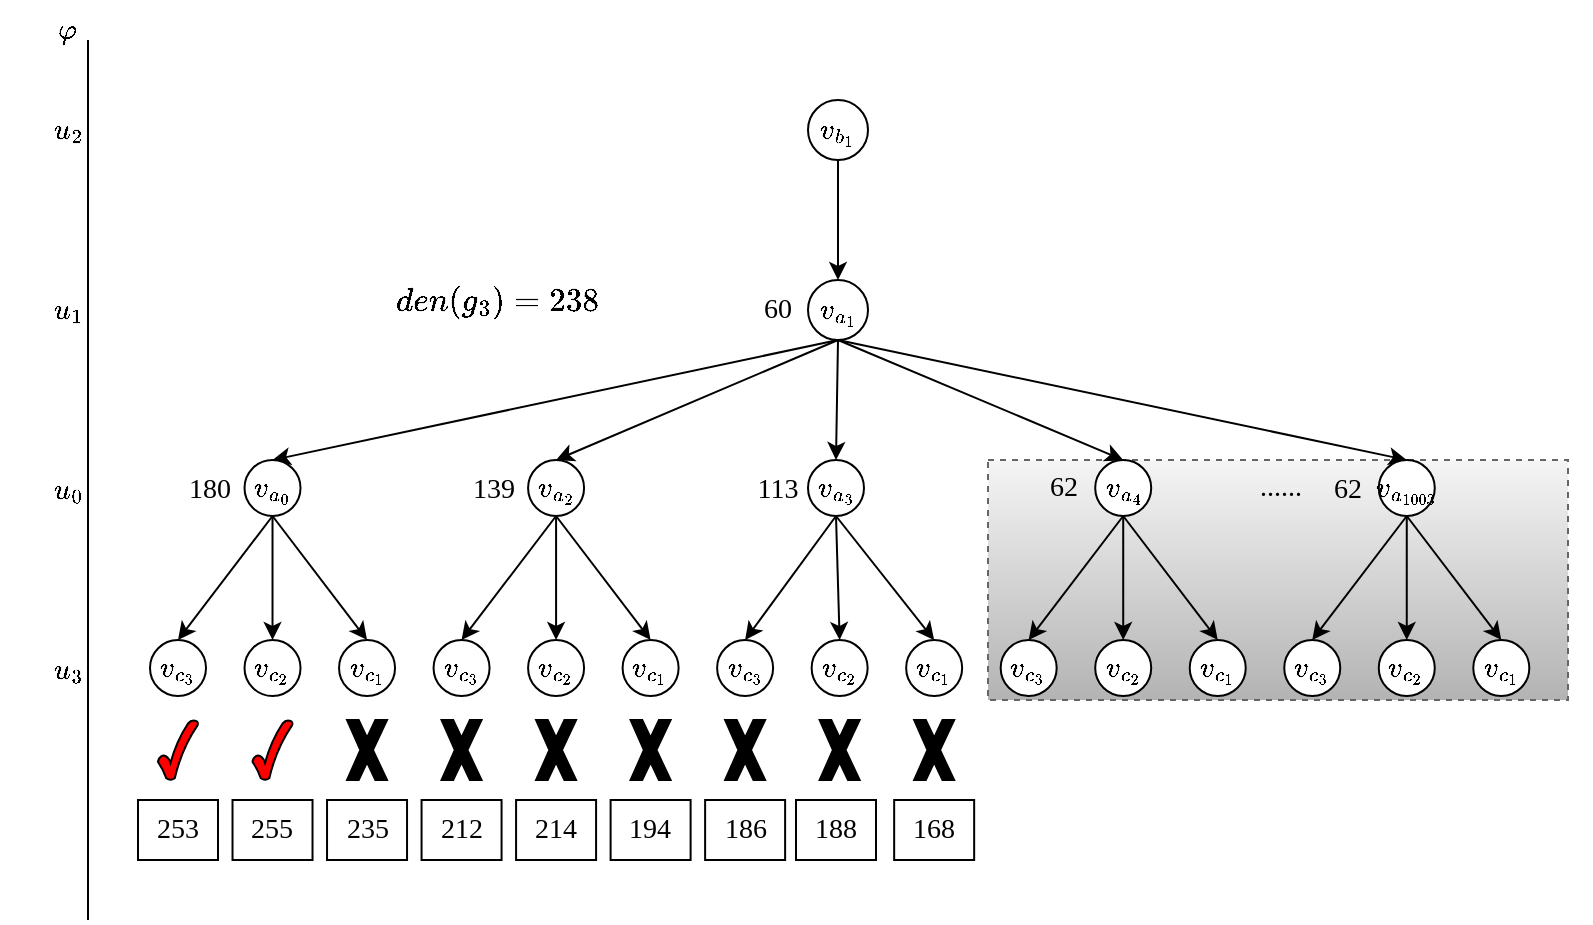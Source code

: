 <mxfile version="22.0.8" type="github">
  <diagram name="第 1 页" id="oirfP8GlLZbANJKovkfx">
    <mxGraphModel dx="1026" dy="661" grid="1" gridSize="10" guides="1" tooltips="1" connect="1" arrows="1" fold="1" page="1" pageScale="1" pageWidth="1169" pageHeight="1654" math="1" shadow="0">
      <root>
        <mxCell id="0" />
        <mxCell id="1" parent="0" />
        <mxCell id="uFLqNF3YbA82gDsRBkXz-91" value="" style="rounded=0;whiteSpace=wrap;html=1;dashed=1;fillColor=#f5f5f5;strokeColor=#666666;gradientColor=#b3b3b3;" parent="1" vertex="1">
          <mxGeometry x="500" y="290" width="290" height="120" as="geometry" />
        </mxCell>
        <mxCell id="uFLqNF3YbA82gDsRBkXz-1" value="" style="endArrow=none;html=1;rounded=0;fontSize=14;fontFamily=Times New Roman;" parent="1" edge="1">
          <mxGeometry width="50" height="50" relative="1" as="geometry">
            <mxPoint x="50" y="520" as="sourcePoint" />
            <mxPoint x="50" y="80" as="targetPoint" />
          </mxGeometry>
        </mxCell>
        <mxCell id="uFLqNF3YbA82gDsRBkXz-2" value="$$\varphi$$" style="text;html=1;strokeColor=none;fillColor=none;align=center;verticalAlign=middle;whiteSpace=wrap;rounded=0;fontFamily=Times New Roman;fontSize=14;" parent="1" vertex="1">
          <mxGeometry x="10" y="60" width="60" height="30" as="geometry" />
        </mxCell>
        <mxCell id="uFLqNF3YbA82gDsRBkXz-3" value="$$u_2$$" style="text;html=1;strokeColor=none;fillColor=none;align=center;verticalAlign=middle;whiteSpace=wrap;rounded=0;fontFamily=Times New Roman;fontSize=14;" parent="1" vertex="1">
          <mxGeometry x="10" y="110" width="60" height="30" as="geometry" />
        </mxCell>
        <mxCell id="uFLqNF3YbA82gDsRBkXz-4" value="$$u_1$$" style="text;html=1;strokeColor=none;fillColor=none;align=center;verticalAlign=middle;whiteSpace=wrap;rounded=0;fontFamily=Times New Roman;fontSize=14;" parent="1" vertex="1">
          <mxGeometry x="10" y="200" width="60" height="30" as="geometry" />
        </mxCell>
        <mxCell id="uFLqNF3YbA82gDsRBkXz-5" value="$$u_0$$" style="text;html=1;strokeColor=none;fillColor=none;align=center;verticalAlign=middle;whiteSpace=wrap;rounded=0;fontFamily=Times New Roman;fontSize=14;" parent="1" vertex="1">
          <mxGeometry x="10" y="290" width="60" height="30" as="geometry" />
        </mxCell>
        <mxCell id="uFLqNF3YbA82gDsRBkXz-6" style="edgeStyle=none;shape=connector;rounded=0;orthogonalLoop=1;jettySize=auto;html=1;exitX=0.5;exitY=0;exitDx=0;exitDy=0;labelBackgroundColor=default;strokeColor=default;align=center;verticalAlign=middle;fontFamily=Times New Roman;fontSize=14;fontColor=default;endArrow=classic;" parent="1" edge="1">
          <mxGeometry relative="1" as="geometry">
            <mxPoint x="341.5" y="120" as="sourcePoint" />
            <mxPoint x="341.5" y="120" as="targetPoint" />
          </mxGeometry>
        </mxCell>
        <mxCell id="uFLqNF3YbA82gDsRBkXz-7" style="edgeStyle=none;shape=connector;rounded=0;orthogonalLoop=1;jettySize=auto;html=1;exitX=0.5;exitY=1;exitDx=0;exitDy=0;entryX=0.5;entryY=0;entryDx=0;entryDy=0;labelBackgroundColor=default;strokeColor=default;align=center;verticalAlign=middle;fontFamily=Times New Roman;fontSize=14;fontColor=default;endArrow=classic;" parent="1" source="uFLqNF3YbA82gDsRBkXz-8" edge="1">
          <mxGeometry relative="1" as="geometry">
            <mxPoint x="425" y="200" as="targetPoint" />
          </mxGeometry>
        </mxCell>
        <mxCell id="uFLqNF3YbA82gDsRBkXz-8" value="$$v_{b_{1}}$$" style="ellipse;whiteSpace=wrap;html=1;aspect=fixed;fontFamily=Times New Roman;fontSize=14;fontColor=default;" parent="1" vertex="1">
          <mxGeometry x="410" y="110" width="30" height="30" as="geometry" />
        </mxCell>
        <mxCell id="uFLqNF3YbA82gDsRBkXz-9" style="edgeStyle=none;shape=connector;rounded=0;orthogonalLoop=1;jettySize=auto;html=1;exitX=0.5;exitY=1;exitDx=0;exitDy=0;entryX=0.5;entryY=0;entryDx=0;entryDy=0;labelBackgroundColor=default;strokeColor=default;align=center;verticalAlign=middle;fontFamily=Helvetica;fontSize=11;fontColor=default;endArrow=classic;" parent="1" source="uFLqNF3YbA82gDsRBkXz-14" target="uFLqNF3YbA82gDsRBkXz-21" edge="1">
          <mxGeometry relative="1" as="geometry" />
        </mxCell>
        <mxCell id="uFLqNF3YbA82gDsRBkXz-10" style="edgeStyle=none;shape=connector;rounded=0;orthogonalLoop=1;jettySize=auto;html=1;exitX=0.5;exitY=1;exitDx=0;exitDy=0;entryX=0.5;entryY=0;entryDx=0;entryDy=0;labelBackgroundColor=default;strokeColor=default;align=center;verticalAlign=middle;fontFamily=Helvetica;fontSize=11;fontColor=default;endArrow=classic;" parent="1" source="uFLqNF3YbA82gDsRBkXz-14" target="uFLqNF3YbA82gDsRBkXz-22" edge="1">
          <mxGeometry relative="1" as="geometry" />
        </mxCell>
        <mxCell id="uFLqNF3YbA82gDsRBkXz-11" style="edgeStyle=none;shape=connector;rounded=0;orthogonalLoop=1;jettySize=auto;html=1;exitX=0.5;exitY=1;exitDx=0;exitDy=0;entryX=0.5;entryY=0;entryDx=0;entryDy=0;labelBackgroundColor=default;strokeColor=default;align=center;verticalAlign=middle;fontFamily=Helvetica;fontSize=11;fontColor=default;endArrow=classic;" parent="1" source="uFLqNF3YbA82gDsRBkXz-14" target="uFLqNF3YbA82gDsRBkXz-47" edge="1">
          <mxGeometry relative="1" as="geometry" />
        </mxCell>
        <mxCell id="uFLqNF3YbA82gDsRBkXz-12" style="edgeStyle=none;shape=connector;rounded=0;orthogonalLoop=1;jettySize=auto;html=1;exitX=0.5;exitY=1;exitDx=0;exitDy=0;entryX=0.5;entryY=0;entryDx=0;entryDy=0;labelBackgroundColor=default;strokeColor=default;align=center;verticalAlign=middle;fontFamily=Helvetica;fontSize=11;fontColor=default;endArrow=classic;" parent="1" source="uFLqNF3YbA82gDsRBkXz-14" target="uFLqNF3YbA82gDsRBkXz-51" edge="1">
          <mxGeometry relative="1" as="geometry" />
        </mxCell>
        <mxCell id="uFLqNF3YbA82gDsRBkXz-13" style="edgeStyle=none;shape=connector;rounded=0;orthogonalLoop=1;jettySize=auto;html=1;exitX=0.5;exitY=1;exitDx=0;exitDy=0;entryX=0.5;entryY=0;entryDx=0;entryDy=0;labelBackgroundColor=default;strokeColor=default;align=center;verticalAlign=middle;fontFamily=Helvetica;fontSize=11;fontColor=default;endArrow=classic;" parent="1" source="uFLqNF3YbA82gDsRBkXz-14" target="uFLqNF3YbA82gDsRBkXz-55" edge="1">
          <mxGeometry relative="1" as="geometry" />
        </mxCell>
        <mxCell id="uFLqNF3YbA82gDsRBkXz-14" value="$$v_{a_{1}}$$" style="ellipse;whiteSpace=wrap;html=1;aspect=fixed;fontFamily=Times New Roman;fontSize=14;fontColor=default;" parent="1" vertex="1">
          <mxGeometry x="410" y="200" width="30" height="30" as="geometry" />
        </mxCell>
        <mxCell id="uFLqNF3YbA82gDsRBkXz-15" value="$$u_3$$" style="text;html=1;strokeColor=none;fillColor=none;align=center;verticalAlign=middle;whiteSpace=wrap;rounded=0;fontFamily=Times New Roman;fontSize=14;" parent="1" vertex="1">
          <mxGeometry x="10" y="380" width="60" height="30" as="geometry" />
        </mxCell>
        <mxCell id="uFLqNF3YbA82gDsRBkXz-17" value="" style="verticalLabelPosition=bottom;verticalAlign=top;html=1;shape=mxgraph.basic.x;fontFamily=Times New Roman;fontSize=14;fontColor=default;fillColor=#000000;" parent="1" vertex="1">
          <mxGeometry x="179.52" y="420" width="20" height="30" as="geometry" />
        </mxCell>
        <mxCell id="uFLqNF3YbA82gDsRBkXz-18" value="253" style="rounded=0;whiteSpace=wrap;html=1;fontSize=14;fontFamily=Times New Roman;" parent="1" vertex="1">
          <mxGeometry x="75" y="460" width="40" height="30" as="geometry" />
        </mxCell>
        <mxCell id="uFLqNF3YbA82gDsRBkXz-19" value="255" style="rounded=0;whiteSpace=wrap;html=1;fontSize=14;fontFamily=Times New Roman;" parent="1" vertex="1">
          <mxGeometry x="122.26" y="460" width="40" height="30" as="geometry" />
        </mxCell>
        <mxCell id="uFLqNF3YbA82gDsRBkXz-20" value="235" style="rounded=0;whiteSpace=wrap;html=1;fontSize=14;fontFamily=Times New Roman;" parent="1" vertex="1">
          <mxGeometry x="169.52" y="460" width="40" height="30" as="geometry" />
        </mxCell>
        <mxCell id="uFLqNF3YbA82gDsRBkXz-21" value="$$v_{a_{0}}$$" style="ellipse;whiteSpace=wrap;html=1;aspect=fixed;fontFamily=Times New Roman;fontSize=14;fontColor=default;" parent="1" vertex="1">
          <mxGeometry x="128.26" y="290" width="28" height="28" as="geometry" />
        </mxCell>
        <mxCell id="uFLqNF3YbA82gDsRBkXz-22" value="$$v_{a_{2}}$$" style="ellipse;whiteSpace=wrap;html=1;aspect=fixed;fontFamily=Times New Roman;fontSize=14;fontColor=default;" parent="1" vertex="1">
          <mxGeometry x="270.041" y="290" width="28" height="28" as="geometry" />
        </mxCell>
        <mxCell id="uFLqNF3YbA82gDsRBkXz-23" value="$$v_{c_{3}}$$" style="ellipse;whiteSpace=wrap;html=1;aspect=fixed;fontFamily=Times New Roman;fontSize=14;fontColor=default;" parent="1" vertex="1">
          <mxGeometry x="81" y="380" width="28" height="28" as="geometry" />
        </mxCell>
        <mxCell id="uFLqNF3YbA82gDsRBkXz-24" style="edgeStyle=none;shape=connector;rounded=0;orthogonalLoop=1;jettySize=auto;html=1;exitX=0.5;exitY=1;exitDx=0;exitDy=0;entryX=0.5;entryY=0;entryDx=0;entryDy=0;labelBackgroundColor=default;strokeColor=default;align=center;verticalAlign=middle;fontFamily=Times New Roman;fontSize=14;fontColor=default;endArrow=classic;" parent="1" source="uFLqNF3YbA82gDsRBkXz-21" target="uFLqNF3YbA82gDsRBkXz-23" edge="1">
          <mxGeometry relative="1" as="geometry" />
        </mxCell>
        <mxCell id="uFLqNF3YbA82gDsRBkXz-25" value="$$v_{c_{2}}$$" style="ellipse;whiteSpace=wrap;html=1;aspect=fixed;fontFamily=Times New Roman;fontSize=14;fontColor=default;" parent="1" vertex="1">
          <mxGeometry x="128.26" y="380" width="28" height="28" as="geometry" />
        </mxCell>
        <mxCell id="uFLqNF3YbA82gDsRBkXz-26" style="edgeStyle=none;shape=connector;rounded=0;orthogonalLoop=1;jettySize=auto;html=1;exitX=0.5;exitY=1;exitDx=0;exitDy=0;entryX=0.5;entryY=0;entryDx=0;entryDy=0;labelBackgroundColor=default;strokeColor=default;align=center;verticalAlign=middle;fontFamily=Times New Roman;fontSize=14;fontColor=default;endArrow=classic;" parent="1" source="uFLqNF3YbA82gDsRBkXz-21" target="uFLqNF3YbA82gDsRBkXz-25" edge="1">
          <mxGeometry relative="1" as="geometry" />
        </mxCell>
        <mxCell id="uFLqNF3YbA82gDsRBkXz-27" value="$$v_{c_{1}}$$" style="ellipse;whiteSpace=wrap;html=1;aspect=fixed;fontFamily=Times New Roman;fontSize=14;fontColor=default;" parent="1" vertex="1">
          <mxGeometry x="175.521" y="380" width="28" height="28" as="geometry" />
        </mxCell>
        <mxCell id="uFLqNF3YbA82gDsRBkXz-28" style="edgeStyle=none;shape=connector;rounded=0;orthogonalLoop=1;jettySize=auto;html=1;exitX=0.5;exitY=1;exitDx=0;exitDy=0;entryX=0.5;entryY=0;entryDx=0;entryDy=0;labelBackgroundColor=default;strokeColor=default;align=center;verticalAlign=middle;fontFamily=Times New Roman;fontSize=14;fontColor=default;endArrow=classic;" parent="1" source="uFLqNF3YbA82gDsRBkXz-21" target="uFLqNF3YbA82gDsRBkXz-27" edge="1">
          <mxGeometry relative="1" as="geometry" />
        </mxCell>
        <mxCell id="uFLqNF3YbA82gDsRBkXz-29" value="$$v_{c_{3}}$$" style="ellipse;whiteSpace=wrap;html=1;aspect=fixed;fontFamily=Times New Roman;fontSize=14;fontColor=default;" parent="1" vertex="1">
          <mxGeometry x="222.781" y="380" width="28" height="28" as="geometry" />
        </mxCell>
        <mxCell id="uFLqNF3YbA82gDsRBkXz-30" style="edgeStyle=none;shape=connector;rounded=0;orthogonalLoop=1;jettySize=auto;html=1;exitX=0.5;exitY=1;exitDx=0;exitDy=0;entryX=0.5;entryY=0;entryDx=0;entryDy=0;labelBackgroundColor=default;strokeColor=default;align=center;verticalAlign=middle;fontFamily=Times New Roman;fontSize=14;fontColor=default;endArrow=classic;" parent="1" source="uFLqNF3YbA82gDsRBkXz-22" target="uFLqNF3YbA82gDsRBkXz-29" edge="1">
          <mxGeometry relative="1" as="geometry" />
        </mxCell>
        <mxCell id="uFLqNF3YbA82gDsRBkXz-31" value="$$v_{c_{2}}$$" style="ellipse;whiteSpace=wrap;html=1;aspect=fixed;fontFamily=Times New Roman;fontSize=14;fontColor=default;" parent="1" vertex="1">
          <mxGeometry x="270.041" y="380" width="28" height="28" as="geometry" />
        </mxCell>
        <mxCell id="uFLqNF3YbA82gDsRBkXz-32" style="edgeStyle=none;shape=connector;rounded=0;orthogonalLoop=1;jettySize=auto;html=1;exitX=0.5;exitY=1;exitDx=0;exitDy=0;entryX=0.5;entryY=0;entryDx=0;entryDy=0;labelBackgroundColor=default;strokeColor=default;align=center;verticalAlign=middle;fontFamily=Times New Roman;fontSize=14;fontColor=default;endArrow=classic;" parent="1" source="uFLqNF3YbA82gDsRBkXz-22" target="uFLqNF3YbA82gDsRBkXz-31" edge="1">
          <mxGeometry relative="1" as="geometry" />
        </mxCell>
        <mxCell id="uFLqNF3YbA82gDsRBkXz-33" value="$$v_{c_{1}}$$" style="ellipse;whiteSpace=wrap;html=1;aspect=fixed;fontFamily=Times New Roman;fontSize=14;fontColor=default;" parent="1" vertex="1">
          <mxGeometry x="317.301" y="380" width="28" height="28" as="geometry" />
        </mxCell>
        <mxCell id="uFLqNF3YbA82gDsRBkXz-34" style="edgeStyle=none;shape=connector;rounded=0;orthogonalLoop=1;jettySize=auto;html=1;exitX=0.5;exitY=1;exitDx=0;exitDy=0;entryX=0.5;entryY=0;entryDx=0;entryDy=0;labelBackgroundColor=default;strokeColor=default;align=center;verticalAlign=middle;fontFamily=Times New Roman;fontSize=14;fontColor=default;endArrow=classic;" parent="1" source="uFLqNF3YbA82gDsRBkXz-22" target="uFLqNF3YbA82gDsRBkXz-33" edge="1">
          <mxGeometry relative="1" as="geometry" />
        </mxCell>
        <mxCell id="uFLqNF3YbA82gDsRBkXz-35" value="$$v_{c_{3}}$$" style="ellipse;whiteSpace=wrap;html=1;aspect=fixed;fontFamily=Times New Roman;fontSize=14;fontColor=default;" parent="1" vertex="1">
          <mxGeometry x="364.562" y="380" width="28" height="28" as="geometry" />
        </mxCell>
        <mxCell id="uFLqNF3YbA82gDsRBkXz-36" value="$$v_{c_{2}}$$" style="ellipse;whiteSpace=wrap;html=1;aspect=fixed;fontFamily=Times New Roman;fontSize=14;fontColor=default;" parent="1" vertex="1">
          <mxGeometry x="411.822" y="380" width="28" height="28" as="geometry" />
        </mxCell>
        <mxCell id="uFLqNF3YbA82gDsRBkXz-37" value="$$v_{c_{1}}$$" style="ellipse;whiteSpace=wrap;html=1;aspect=fixed;fontFamily=Times New Roman;fontSize=14;fontColor=default;" parent="1" vertex="1">
          <mxGeometry x="459.082" y="380" width="28" height="28" as="geometry" />
        </mxCell>
        <mxCell id="uFLqNF3YbA82gDsRBkXz-38" value="$$v_{c_{3}}$$" style="ellipse;whiteSpace=wrap;html=1;aspect=fixed;fontFamily=Times New Roman;fontSize=14;fontColor=default;" parent="1" vertex="1">
          <mxGeometry x="506.342" y="380" width="28" height="28" as="geometry" />
        </mxCell>
        <mxCell id="uFLqNF3YbA82gDsRBkXz-39" value="$$v_{c_{2}}$$" style="ellipse;whiteSpace=wrap;html=1;aspect=fixed;fontFamily=Times New Roman;fontSize=14;fontColor=default;" parent="1" vertex="1">
          <mxGeometry x="553.603" y="380" width="28" height="28" as="geometry" />
        </mxCell>
        <mxCell id="uFLqNF3YbA82gDsRBkXz-40" value="$$v_{c_{1}}$$" style="ellipse;whiteSpace=wrap;html=1;aspect=fixed;fontFamily=Times New Roman;fontSize=14;fontColor=default;" parent="1" vertex="1">
          <mxGeometry x="600.863" y="380" width="28" height="28" as="geometry" />
        </mxCell>
        <mxCell id="uFLqNF3YbA82gDsRBkXz-41" value="$$v_{c_{3}}$$" style="ellipse;whiteSpace=wrap;html=1;aspect=fixed;fontFamily=Times New Roman;fontSize=14;fontColor=default;" parent="1" vertex="1">
          <mxGeometry x="648.123" y="380" width="28" height="28" as="geometry" />
        </mxCell>
        <mxCell id="uFLqNF3YbA82gDsRBkXz-42" value="$$v_{c_{2}}$$" style="ellipse;whiteSpace=wrap;html=1;aspect=fixed;fontFamily=Times New Roman;fontSize=14;fontColor=default;" parent="1" vertex="1">
          <mxGeometry x="695.384" y="380" width="28" height="28" as="geometry" />
        </mxCell>
        <mxCell id="uFLqNF3YbA82gDsRBkXz-43" value="$$v_{c_{1}}$$" style="ellipse;whiteSpace=wrap;html=1;aspect=fixed;fontFamily=Times New Roman;fontSize=14;fontColor=default;" parent="1" vertex="1">
          <mxGeometry x="742.644" y="380" width="28" height="28" as="geometry" />
        </mxCell>
        <mxCell id="uFLqNF3YbA82gDsRBkXz-44" style="edgeStyle=none;shape=connector;rounded=0;orthogonalLoop=1;jettySize=auto;html=1;exitX=0.5;exitY=1;exitDx=0;exitDy=0;entryX=0.5;entryY=0;entryDx=0;entryDy=0;labelBackgroundColor=default;strokeColor=default;align=center;verticalAlign=middle;fontFamily=Times New Roman;fontSize=14;fontColor=default;endArrow=classic;" parent="1" source="uFLqNF3YbA82gDsRBkXz-47" target="uFLqNF3YbA82gDsRBkXz-35" edge="1">
          <mxGeometry relative="1" as="geometry" />
        </mxCell>
        <mxCell id="uFLqNF3YbA82gDsRBkXz-45" style="edgeStyle=none;shape=connector;rounded=0;orthogonalLoop=1;jettySize=auto;html=1;exitX=0.5;exitY=1;exitDx=0;exitDy=0;entryX=0.5;entryY=0;entryDx=0;entryDy=0;labelBackgroundColor=default;strokeColor=default;align=center;verticalAlign=middle;fontFamily=Times New Roman;fontSize=14;fontColor=default;endArrow=classic;" parent="1" source="uFLqNF3YbA82gDsRBkXz-47" target="uFLqNF3YbA82gDsRBkXz-36" edge="1">
          <mxGeometry relative="1" as="geometry" />
        </mxCell>
        <mxCell id="uFLqNF3YbA82gDsRBkXz-46" style="edgeStyle=none;shape=connector;rounded=0;orthogonalLoop=1;jettySize=auto;html=1;exitX=0.5;exitY=1;exitDx=0;exitDy=0;entryX=0.5;entryY=0;entryDx=0;entryDy=0;labelBackgroundColor=default;strokeColor=default;align=center;verticalAlign=middle;fontFamily=Times New Roman;fontSize=14;fontColor=default;endArrow=classic;" parent="1" source="uFLqNF3YbA82gDsRBkXz-47" target="uFLqNF3YbA82gDsRBkXz-37" edge="1">
          <mxGeometry relative="1" as="geometry" />
        </mxCell>
        <mxCell id="uFLqNF3YbA82gDsRBkXz-47" value="$$v_{a_{3}}$$" style="ellipse;whiteSpace=wrap;html=1;aspect=fixed;fontFamily=Times New Roman;fontSize=14;fontColor=default;" parent="1" vertex="1">
          <mxGeometry x="410" y="290" width="28" height="28" as="geometry" />
        </mxCell>
        <mxCell id="uFLqNF3YbA82gDsRBkXz-48" style="edgeStyle=none;shape=connector;rounded=0;orthogonalLoop=1;jettySize=auto;html=1;exitX=0.5;exitY=1;exitDx=0;exitDy=0;entryX=0.5;entryY=0;entryDx=0;entryDy=0;labelBackgroundColor=default;strokeColor=default;align=center;verticalAlign=middle;fontFamily=Times New Roman;fontSize=14;fontColor=default;endArrow=classic;" parent="1" source="uFLqNF3YbA82gDsRBkXz-51" target="uFLqNF3YbA82gDsRBkXz-38" edge="1">
          <mxGeometry relative="1" as="geometry" />
        </mxCell>
        <mxCell id="uFLqNF3YbA82gDsRBkXz-49" style="edgeStyle=none;shape=connector;rounded=0;orthogonalLoop=1;jettySize=auto;html=1;exitX=0.5;exitY=1;exitDx=0;exitDy=0;entryX=0.5;entryY=0;entryDx=0;entryDy=0;labelBackgroundColor=default;strokeColor=default;align=center;verticalAlign=middle;fontFamily=Times New Roman;fontSize=14;fontColor=default;endArrow=classic;" parent="1" source="uFLqNF3YbA82gDsRBkXz-51" target="uFLqNF3YbA82gDsRBkXz-39" edge="1">
          <mxGeometry relative="1" as="geometry" />
        </mxCell>
        <mxCell id="uFLqNF3YbA82gDsRBkXz-50" style="edgeStyle=none;shape=connector;rounded=0;orthogonalLoop=1;jettySize=auto;html=1;exitX=0.5;exitY=1;exitDx=0;exitDy=0;entryX=0.5;entryY=0;entryDx=0;entryDy=0;labelBackgroundColor=default;strokeColor=default;align=center;verticalAlign=middle;fontFamily=Times New Roman;fontSize=14;fontColor=default;endArrow=classic;" parent="1" source="uFLqNF3YbA82gDsRBkXz-51" target="uFLqNF3YbA82gDsRBkXz-40" edge="1">
          <mxGeometry relative="1" as="geometry" />
        </mxCell>
        <mxCell id="uFLqNF3YbA82gDsRBkXz-51" value="$$v_{a_{4}}$$" style="ellipse;whiteSpace=wrap;html=1;aspect=fixed;fontFamily=Times New Roman;fontSize=14;fontColor=default;" parent="1" vertex="1">
          <mxGeometry x="553.603" y="290" width="28" height="28" as="geometry" />
        </mxCell>
        <mxCell id="uFLqNF3YbA82gDsRBkXz-52" style="edgeStyle=none;shape=connector;rounded=0;orthogonalLoop=1;jettySize=auto;html=1;exitX=0.5;exitY=1;exitDx=0;exitDy=0;entryX=0.5;entryY=0;entryDx=0;entryDy=0;labelBackgroundColor=default;strokeColor=default;align=center;verticalAlign=middle;fontFamily=Times New Roman;fontSize=14;fontColor=default;endArrow=classic;" parent="1" source="uFLqNF3YbA82gDsRBkXz-55" target="uFLqNF3YbA82gDsRBkXz-41" edge="1">
          <mxGeometry relative="1" as="geometry" />
        </mxCell>
        <mxCell id="uFLqNF3YbA82gDsRBkXz-53" style="edgeStyle=none;shape=connector;rounded=0;orthogonalLoop=1;jettySize=auto;html=1;exitX=0.5;exitY=1;exitDx=0;exitDy=0;entryX=0.5;entryY=0;entryDx=0;entryDy=0;labelBackgroundColor=default;strokeColor=default;align=center;verticalAlign=middle;fontFamily=Times New Roman;fontSize=14;fontColor=default;endArrow=classic;" parent="1" source="uFLqNF3YbA82gDsRBkXz-55" target="uFLqNF3YbA82gDsRBkXz-42" edge="1">
          <mxGeometry relative="1" as="geometry" />
        </mxCell>
        <mxCell id="uFLqNF3YbA82gDsRBkXz-54" style="edgeStyle=none;shape=connector;rounded=0;orthogonalLoop=1;jettySize=auto;html=1;exitX=0.5;exitY=1;exitDx=0;exitDy=0;entryX=0.5;entryY=0;entryDx=0;entryDy=0;labelBackgroundColor=default;strokeColor=default;align=center;verticalAlign=middle;fontFamily=Times New Roman;fontSize=14;fontColor=default;endArrow=classic;" parent="1" source="uFLqNF3YbA82gDsRBkXz-55" target="uFLqNF3YbA82gDsRBkXz-43" edge="1">
          <mxGeometry relative="1" as="geometry" />
        </mxCell>
        <mxCell id="uFLqNF3YbA82gDsRBkXz-55" value="$$v_{a_{1003}}$$" style="ellipse;whiteSpace=wrap;html=1;aspect=fixed;fontFamily=Times New Roman;fontSize=14;fontColor=default;" parent="1" vertex="1">
          <mxGeometry x="695.384" y="290" width="28" height="28" as="geometry" />
        </mxCell>
        <mxCell id="uFLqNF3YbA82gDsRBkXz-56" value="......" style="text;html=1;strokeColor=none;fillColor=none;align=center;verticalAlign=middle;whiteSpace=wrap;rounded=0;fontSize=14;fontFamily=Times New Roman;fontColor=default;" parent="1" vertex="1">
          <mxGeometry x="618.285" y="290" width="56.712" height="28" as="geometry" />
        </mxCell>
        <mxCell id="uFLqNF3YbA82gDsRBkXz-57" value="" style="verticalLabelPosition=bottom;verticalAlign=top;html=1;shape=mxgraph.basic.tick;fontFamily=Times New Roman;fontSize=14;fontColor=#000000;fillColor=#ff0000;" parent="1" vertex="1">
          <mxGeometry x="85" y="420" width="20" height="30" as="geometry" />
        </mxCell>
        <mxCell id="uFLqNF3YbA82gDsRBkXz-82" value="$$den(g_3)=238$$" style="text;html=1;strokeColor=none;fillColor=none;align=center;verticalAlign=middle;whiteSpace=wrap;rounded=0;fontSize=16;fontFamily=Times New Roman;fontColor=default;" parent="1" vertex="1">
          <mxGeometry x="209.52" y="190" width="90" height="40" as="geometry" />
        </mxCell>
        <mxCell id="uFLqNF3YbA82gDsRBkXz-83" value="60" style="text;html=1;strokeColor=none;fillColor=none;align=center;verticalAlign=middle;whiteSpace=wrap;rounded=0;fontFamily=Times New Roman;fontSize=14;" parent="1" vertex="1">
          <mxGeometry x="365" y="200" width="60" height="30" as="geometry" />
        </mxCell>
        <mxCell id="uFLqNF3YbA82gDsRBkXz-84" value="180" style="text;html=1;strokeColor=none;fillColor=none;align=center;verticalAlign=middle;whiteSpace=wrap;rounded=0;fontFamily=Times New Roman;fontSize=14;" parent="1" vertex="1">
          <mxGeometry x="81" y="290" width="60" height="30" as="geometry" />
        </mxCell>
        <mxCell id="uFLqNF3YbA82gDsRBkXz-85" value="139" style="text;html=1;strokeColor=none;fillColor=none;align=center;verticalAlign=middle;whiteSpace=wrap;rounded=0;fontFamily=Times New Roman;fontSize=14;" parent="1" vertex="1">
          <mxGeometry x="222.78" y="290" width="60" height="30" as="geometry" />
        </mxCell>
        <mxCell id="uFLqNF3YbA82gDsRBkXz-86" value="113" style="text;html=1;strokeColor=none;fillColor=none;align=center;verticalAlign=middle;whiteSpace=wrap;rounded=0;fontFamily=Times New Roman;fontSize=14;" parent="1" vertex="1">
          <mxGeometry x="364.56" y="290" width="60" height="30" as="geometry" />
        </mxCell>
        <mxCell id="uFLqNF3YbA82gDsRBkXz-87" value="62" style="text;html=1;strokeColor=none;fillColor=none;align=center;verticalAlign=middle;whiteSpace=wrap;rounded=0;fontFamily=Times New Roman;fontSize=14;" parent="1" vertex="1">
          <mxGeometry x="508.34" y="289" width="60" height="30" as="geometry" />
        </mxCell>
        <mxCell id="uFLqNF3YbA82gDsRBkXz-88" value="62" style="text;html=1;strokeColor=none;fillColor=none;align=center;verticalAlign=middle;whiteSpace=wrap;rounded=0;fontFamily=Times New Roman;fontSize=14;" parent="1" vertex="1">
          <mxGeometry x="650.12" y="290" width="60" height="30" as="geometry" />
        </mxCell>
        <mxCell id="uFLqNF3YbA82gDsRBkXz-92" value="" style="verticalLabelPosition=bottom;verticalAlign=top;html=1;shape=mxgraph.basic.x;fontFamily=Times New Roman;fontSize=14;fontColor=default;fillColor=#000000;" parent="1" vertex="1">
          <mxGeometry x="226.78" y="420" width="20" height="30" as="geometry" />
        </mxCell>
        <mxCell id="uFLqNF3YbA82gDsRBkXz-93" value="" style="verticalLabelPosition=bottom;verticalAlign=top;html=1;shape=mxgraph.basic.x;fontFamily=Times New Roman;fontSize=14;fontColor=default;fillColor=#000000;" parent="1" vertex="1">
          <mxGeometry x="274.04" y="420" width="20" height="30" as="geometry" />
        </mxCell>
        <mxCell id="uFLqNF3YbA82gDsRBkXz-95" value="" style="verticalLabelPosition=bottom;verticalAlign=top;html=1;shape=mxgraph.basic.x;fontFamily=Times New Roman;fontSize=14;fontColor=default;fillColor=#000000;" parent="1" vertex="1">
          <mxGeometry x="321.3" y="420" width="20" height="30" as="geometry" />
        </mxCell>
        <mxCell id="uFLqNF3YbA82gDsRBkXz-96" value="" style="verticalLabelPosition=bottom;verticalAlign=top;html=1;shape=mxgraph.basic.x;fontFamily=Times New Roman;fontSize=14;fontColor=default;fillColor=#000000;" parent="1" vertex="1">
          <mxGeometry x="368.56" y="420" width="20" height="30" as="geometry" />
        </mxCell>
        <mxCell id="uFLqNF3YbA82gDsRBkXz-97" value="" style="verticalLabelPosition=bottom;verticalAlign=top;html=1;shape=mxgraph.basic.x;fontFamily=Times New Roman;fontSize=14;fontColor=default;fillColor=#000000;" parent="1" vertex="1">
          <mxGeometry x="415.82" y="420" width="20" height="30" as="geometry" />
        </mxCell>
        <mxCell id="uFLqNF3YbA82gDsRBkXz-98" value="" style="verticalLabelPosition=bottom;verticalAlign=top;html=1;shape=mxgraph.basic.x;fontFamily=Times New Roman;fontSize=14;fontColor=default;fillColor=#000000;" parent="1" vertex="1">
          <mxGeometry x="463.08" y="420" width="20" height="30" as="geometry" />
        </mxCell>
        <mxCell id="uFLqNF3YbA82gDsRBkXz-99" value="212" style="rounded=0;whiteSpace=wrap;html=1;fontSize=14;fontFamily=Times New Roman;" parent="1" vertex="1">
          <mxGeometry x="216.78" y="460" width="40" height="30" as="geometry" />
        </mxCell>
        <mxCell id="uFLqNF3YbA82gDsRBkXz-100" value="214" style="rounded=0;whiteSpace=wrap;html=1;fontSize=14;fontFamily=Times New Roman;" parent="1" vertex="1">
          <mxGeometry x="264.04" y="460" width="40" height="30" as="geometry" />
        </mxCell>
        <mxCell id="uFLqNF3YbA82gDsRBkXz-101" value="194" style="rounded=0;whiteSpace=wrap;html=1;fontSize=14;fontFamily=Times New Roman;" parent="1" vertex="1">
          <mxGeometry x="311.3" y="460" width="40" height="30" as="geometry" />
        </mxCell>
        <mxCell id="uFLqNF3YbA82gDsRBkXz-102" value="186" style="rounded=0;whiteSpace=wrap;html=1;fontSize=14;fontFamily=Times New Roman;" parent="1" vertex="1">
          <mxGeometry x="358.56" y="460" width="40" height="30" as="geometry" />
        </mxCell>
        <mxCell id="uFLqNF3YbA82gDsRBkXz-103" value="188" style="rounded=0;whiteSpace=wrap;html=1;fontSize=14;fontFamily=Times New Roman;" parent="1" vertex="1">
          <mxGeometry x="404" y="460" width="40" height="30" as="geometry" />
        </mxCell>
        <mxCell id="uFLqNF3YbA82gDsRBkXz-104" value="168" style="rounded=0;whiteSpace=wrap;html=1;fontSize=14;fontFamily=Times New Roman;" parent="1" vertex="1">
          <mxGeometry x="453.08" y="460" width="40" height="30" as="geometry" />
        </mxCell>
        <mxCell id="5Pk3AEBxg_kRfwKjOtqM-2" value="" style="verticalLabelPosition=bottom;verticalAlign=top;html=1;shape=mxgraph.basic.tick;fontFamily=Times New Roman;fontSize=14;fontColor=#000000;fillColor=#ff0000;" vertex="1" parent="1">
          <mxGeometry x="132.26" y="420" width="20" height="30" as="geometry" />
        </mxCell>
      </root>
    </mxGraphModel>
  </diagram>
</mxfile>
